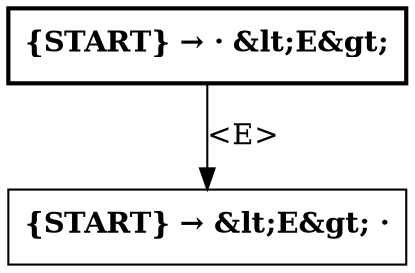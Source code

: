 digraph LALR_Collection {
	node[shape=box];

	1 [penwidth=2
	label=<<b>
	{START} → · &amp;lt;E&amp;gt;<br align="left" />
	</b>>];

	1 -> 2 [label="<E>"];

	2 [label=<<b>
	{START} → &amp;lt;E&amp;gt; ·<br align="left" />
	</b>>];
}
